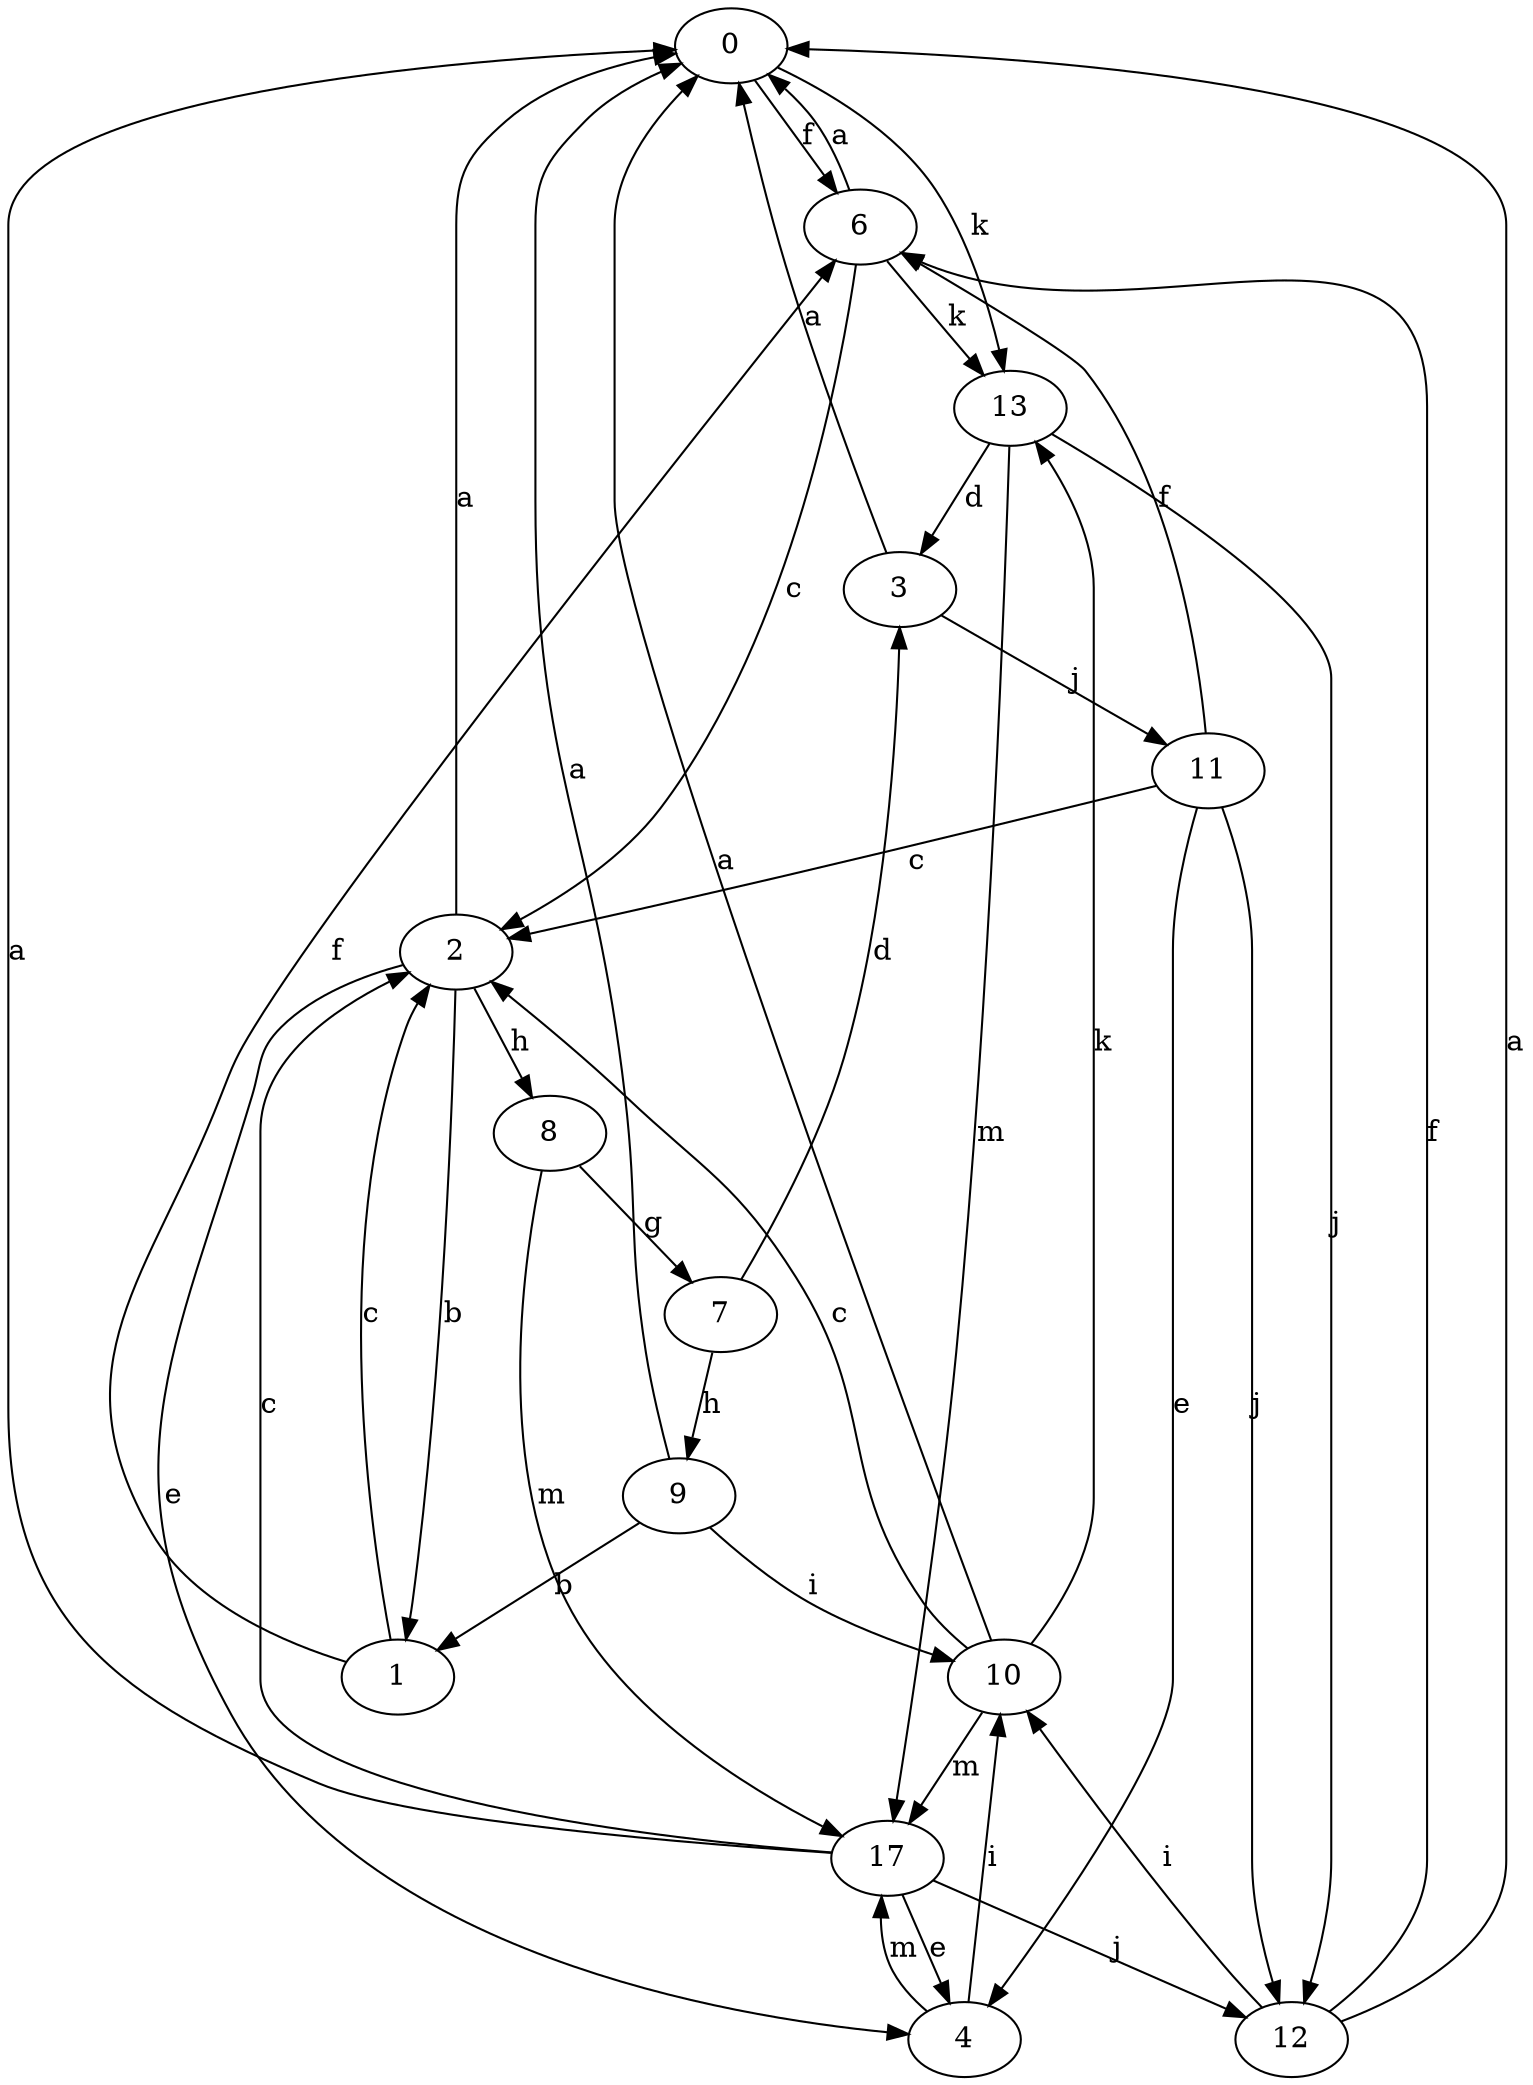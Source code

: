strict digraph  {
0;
1;
2;
3;
4;
6;
7;
8;
9;
10;
11;
12;
13;
17;
0 -> 6  [label=f];
0 -> 13  [label=k];
1 -> 2  [label=c];
1 -> 6  [label=f];
2 -> 0  [label=a];
2 -> 1  [label=b];
2 -> 4  [label=e];
2 -> 8  [label=h];
3 -> 0  [label=a];
3 -> 11  [label=j];
4 -> 10  [label=i];
4 -> 17  [label=m];
6 -> 0  [label=a];
6 -> 2  [label=c];
6 -> 13  [label=k];
7 -> 3  [label=d];
7 -> 9  [label=h];
8 -> 7  [label=g];
8 -> 17  [label=m];
9 -> 0  [label=a];
9 -> 1  [label=b];
9 -> 10  [label=i];
10 -> 0  [label=a];
10 -> 2  [label=c];
10 -> 13  [label=k];
10 -> 17  [label=m];
11 -> 2  [label=c];
11 -> 4  [label=e];
11 -> 6  [label=f];
11 -> 12  [label=j];
12 -> 0  [label=a];
12 -> 6  [label=f];
12 -> 10  [label=i];
13 -> 3  [label=d];
13 -> 12  [label=j];
13 -> 17  [label=m];
17 -> 0  [label=a];
17 -> 2  [label=c];
17 -> 4  [label=e];
17 -> 12  [label=j];
}
